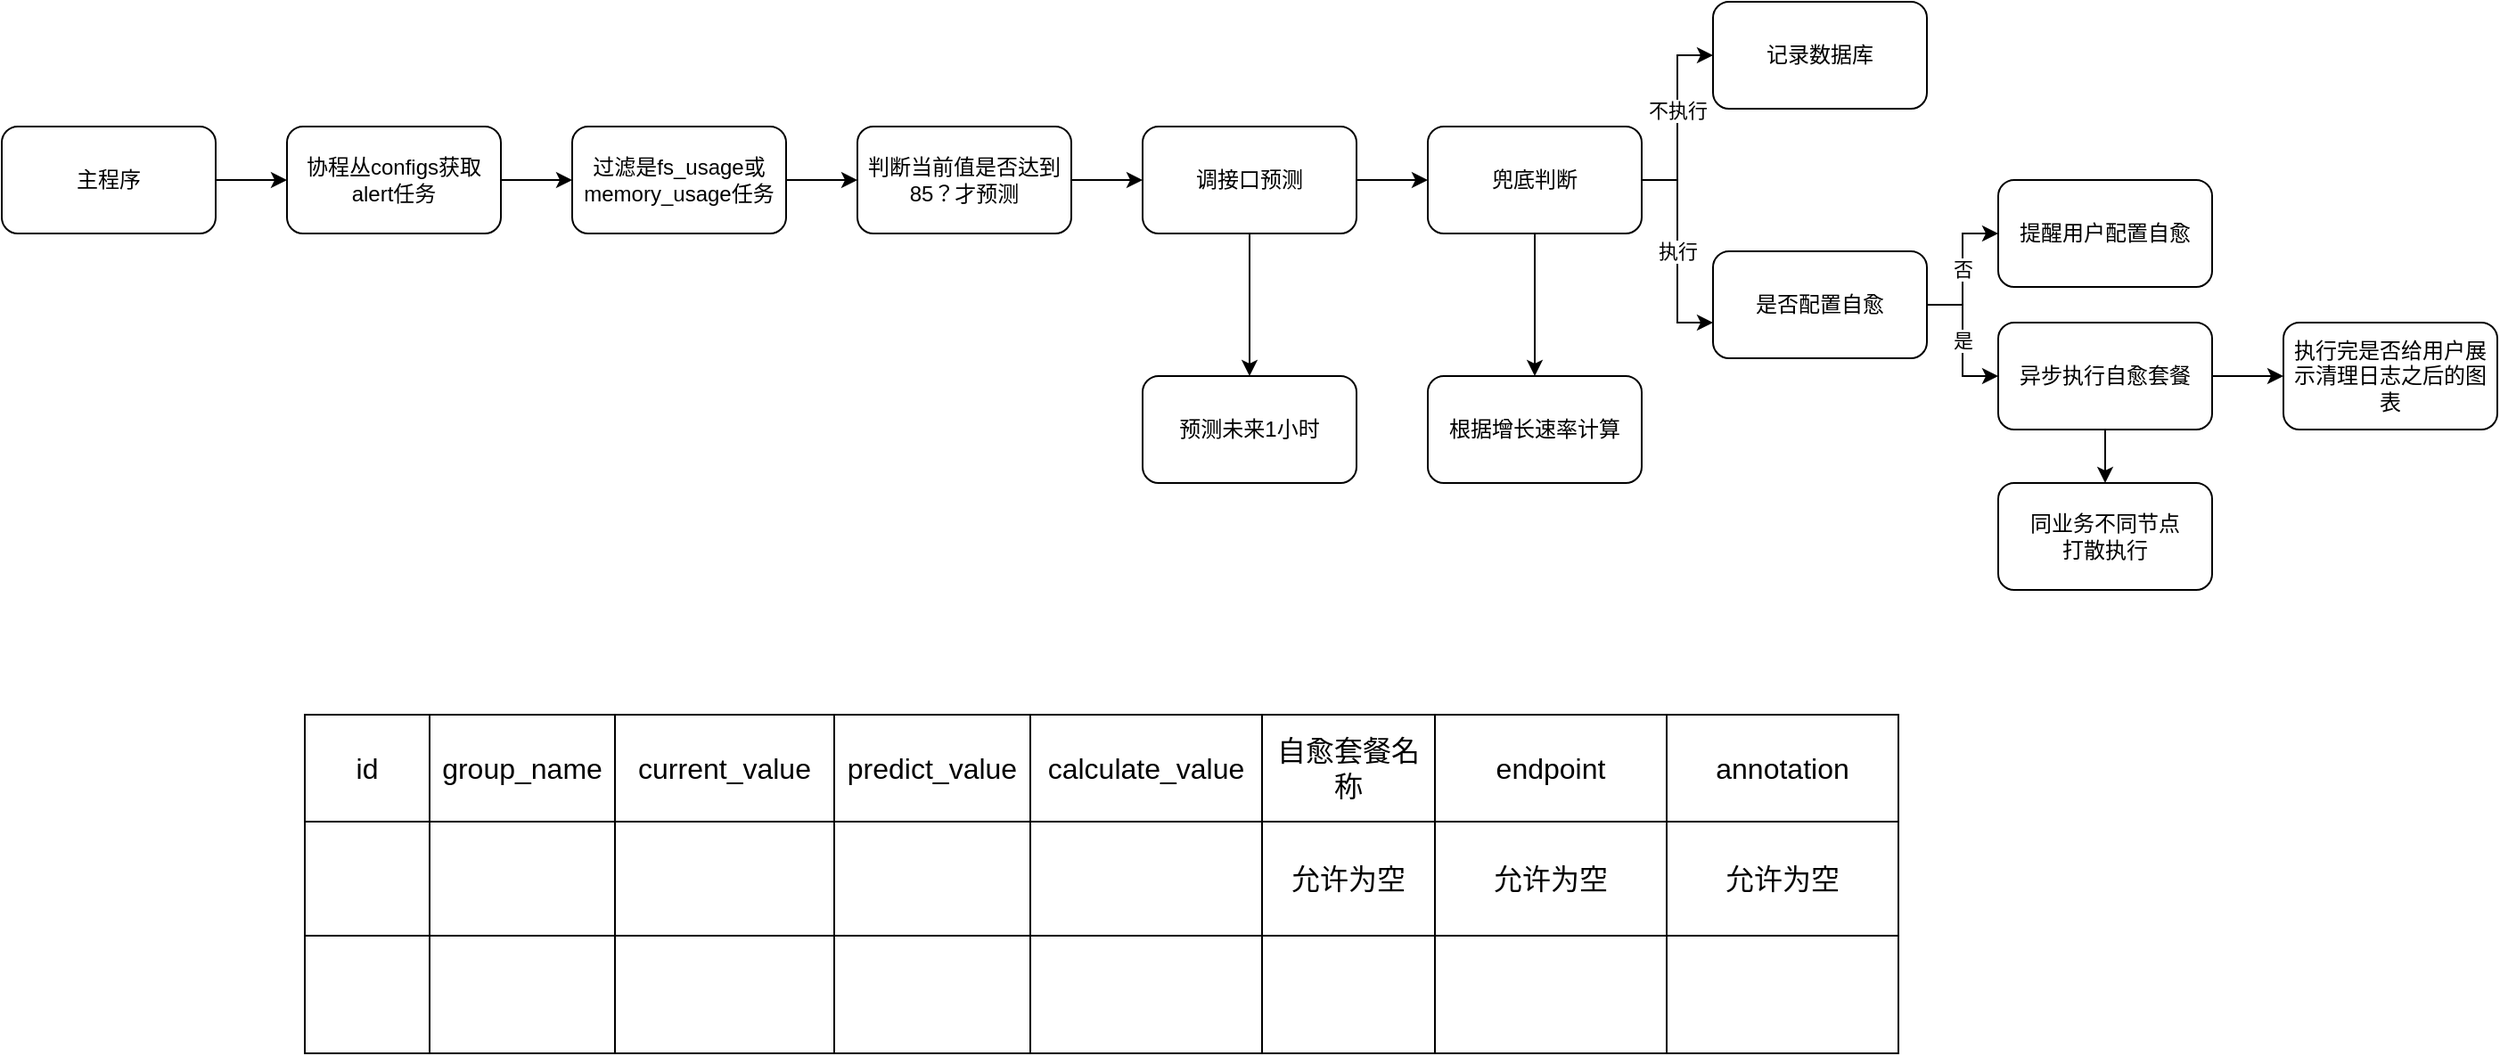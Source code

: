 <mxfile version="21.1.8" type="github">
  <diagram name="第 1 页" id="MnmHD803rKsfR9xc3XTJ">
    <mxGraphModel dx="823" dy="544" grid="1" gridSize="10" guides="1" tooltips="1" connect="1" arrows="1" fold="1" page="1" pageScale="1" pageWidth="1169" pageHeight="827" math="0" shadow="0">
      <root>
        <mxCell id="0" />
        <mxCell id="1" parent="0" />
        <mxCell id="v8tQxLyjqCWv_DASYLoC-5" value="" style="edgeStyle=orthogonalEdgeStyle;rounded=0;orthogonalLoop=1;jettySize=auto;html=1;" edge="1" parent="1" source="v8tQxLyjqCWv_DASYLoC-2" target="v8tQxLyjqCWv_DASYLoC-4">
          <mxGeometry relative="1" as="geometry" />
        </mxCell>
        <mxCell id="v8tQxLyjqCWv_DASYLoC-2" value="主程序" style="rounded=1;whiteSpace=wrap;html=1;" vertex="1" parent="1">
          <mxGeometry x="80" y="250" width="120" height="60" as="geometry" />
        </mxCell>
        <mxCell id="v8tQxLyjqCWv_DASYLoC-7" value="" style="edgeStyle=orthogonalEdgeStyle;rounded=0;orthogonalLoop=1;jettySize=auto;html=1;" edge="1" parent="1" source="v8tQxLyjqCWv_DASYLoC-4" target="v8tQxLyjqCWv_DASYLoC-6">
          <mxGeometry relative="1" as="geometry" />
        </mxCell>
        <mxCell id="v8tQxLyjqCWv_DASYLoC-4" value="协程丛configs获取alert任务" style="rounded=1;whiteSpace=wrap;html=1;" vertex="1" parent="1">
          <mxGeometry x="240" y="250" width="120" height="60" as="geometry" />
        </mxCell>
        <mxCell id="v8tQxLyjqCWv_DASYLoC-13" value="" style="edgeStyle=orthogonalEdgeStyle;rounded=0;orthogonalLoop=1;jettySize=auto;html=1;" edge="1" parent="1" source="v8tQxLyjqCWv_DASYLoC-6" target="v8tQxLyjqCWv_DASYLoC-12">
          <mxGeometry relative="1" as="geometry" />
        </mxCell>
        <mxCell id="v8tQxLyjqCWv_DASYLoC-6" value="过滤是fs_usage或memory_usage任务" style="whiteSpace=wrap;html=1;rounded=1;" vertex="1" parent="1">
          <mxGeometry x="400" y="250" width="120" height="60" as="geometry" />
        </mxCell>
        <mxCell id="v8tQxLyjqCWv_DASYLoC-19" value="" style="edgeStyle=orthogonalEdgeStyle;rounded=0;orthogonalLoop=1;jettySize=auto;html=1;" edge="1" parent="1" source="v8tQxLyjqCWv_DASYLoC-8" target="v8tQxLyjqCWv_DASYLoC-17">
          <mxGeometry relative="1" as="geometry" />
        </mxCell>
        <mxCell id="v8tQxLyjqCWv_DASYLoC-133" value="" style="edgeStyle=orthogonalEdgeStyle;rounded=0;orthogonalLoop=1;jettySize=auto;html=1;" edge="1" parent="1" source="v8tQxLyjqCWv_DASYLoC-8" target="v8tQxLyjqCWv_DASYLoC-132">
          <mxGeometry relative="1" as="geometry" />
        </mxCell>
        <mxCell id="v8tQxLyjqCWv_DASYLoC-8" value="调接口预测" style="rounded=1;whiteSpace=wrap;html=1;" vertex="1" parent="1">
          <mxGeometry x="720" y="250" width="120" height="60" as="geometry" />
        </mxCell>
        <mxCell id="v8tQxLyjqCWv_DASYLoC-14" value="" style="edgeStyle=orthogonalEdgeStyle;rounded=0;orthogonalLoop=1;jettySize=auto;html=1;" edge="1" parent="1" source="v8tQxLyjqCWv_DASYLoC-12" target="v8tQxLyjqCWv_DASYLoC-8">
          <mxGeometry relative="1" as="geometry" />
        </mxCell>
        <mxCell id="v8tQxLyjqCWv_DASYLoC-12" value="判断当前值是否达到85？才预测" style="rounded=1;whiteSpace=wrap;html=1;" vertex="1" parent="1">
          <mxGeometry x="560" y="250" width="120" height="60" as="geometry" />
        </mxCell>
        <mxCell id="v8tQxLyjqCWv_DASYLoC-22" style="edgeStyle=orthogonalEdgeStyle;rounded=0;orthogonalLoop=1;jettySize=auto;html=1;entryX=0;entryY=0.5;entryDx=0;entryDy=0;" edge="1" parent="1" source="v8tQxLyjqCWv_DASYLoC-17" target="v8tQxLyjqCWv_DASYLoC-20">
          <mxGeometry relative="1" as="geometry" />
        </mxCell>
        <mxCell id="v8tQxLyjqCWv_DASYLoC-24" value="不执行" style="edgeLabel;html=1;align=center;verticalAlign=middle;resizable=0;points=[];" vertex="1" connectable="0" parent="v8tQxLyjqCWv_DASYLoC-22">
          <mxGeometry x="0.077" relative="1" as="geometry">
            <mxPoint as="offset" />
          </mxGeometry>
        </mxCell>
        <mxCell id="v8tQxLyjqCWv_DASYLoC-23" value="执行" style="edgeStyle=orthogonalEdgeStyle;rounded=0;orthogonalLoop=1;jettySize=auto;html=1;exitX=1;exitY=0.5;exitDx=0;exitDy=0;entryX=0;entryY=0.667;entryDx=0;entryDy=0;entryPerimeter=0;" edge="1" parent="1" source="v8tQxLyjqCWv_DASYLoC-17" target="v8tQxLyjqCWv_DASYLoC-21">
          <mxGeometry relative="1" as="geometry" />
        </mxCell>
        <mxCell id="v8tQxLyjqCWv_DASYLoC-26" value="" style="edgeStyle=orthogonalEdgeStyle;rounded=0;orthogonalLoop=1;jettySize=auto;html=1;" edge="1" parent="1" source="v8tQxLyjqCWv_DASYLoC-17" target="v8tQxLyjqCWv_DASYLoC-25">
          <mxGeometry relative="1" as="geometry" />
        </mxCell>
        <mxCell id="v8tQxLyjqCWv_DASYLoC-17" value="兜底判断" style="rounded=1;whiteSpace=wrap;html=1;" vertex="1" parent="1">
          <mxGeometry x="880" y="250" width="120" height="60" as="geometry" />
        </mxCell>
        <mxCell id="v8tQxLyjqCWv_DASYLoC-20" value="记录数据库" style="rounded=1;whiteSpace=wrap;html=1;" vertex="1" parent="1">
          <mxGeometry x="1040" y="180" width="120" height="60" as="geometry" />
        </mxCell>
        <mxCell id="v8tQxLyjqCWv_DASYLoC-29" value="否" style="edgeStyle=orthogonalEdgeStyle;rounded=0;orthogonalLoop=1;jettySize=auto;html=1;exitX=1;exitY=0.5;exitDx=0;exitDy=0;entryX=0;entryY=0.5;entryDx=0;entryDy=0;" edge="1" parent="1" source="v8tQxLyjqCWv_DASYLoC-21" target="v8tQxLyjqCWv_DASYLoC-27">
          <mxGeometry relative="1" as="geometry" />
        </mxCell>
        <mxCell id="v8tQxLyjqCWv_DASYLoC-30" value="是" style="edgeStyle=orthogonalEdgeStyle;rounded=0;orthogonalLoop=1;jettySize=auto;html=1;exitX=1;exitY=0.5;exitDx=0;exitDy=0;entryX=0;entryY=0.5;entryDx=0;entryDy=0;" edge="1" parent="1" source="v8tQxLyjqCWv_DASYLoC-21" target="v8tQxLyjqCWv_DASYLoC-28">
          <mxGeometry relative="1" as="geometry" />
        </mxCell>
        <mxCell id="v8tQxLyjqCWv_DASYLoC-21" value="是否配置自愈" style="rounded=1;whiteSpace=wrap;html=1;" vertex="1" parent="1">
          <mxGeometry x="1040" y="320" width="120" height="60" as="geometry" />
        </mxCell>
        <mxCell id="v8tQxLyjqCWv_DASYLoC-25" value="根据增长速率计算" style="whiteSpace=wrap;html=1;rounded=1;" vertex="1" parent="1">
          <mxGeometry x="880" y="390" width="120" height="60" as="geometry" />
        </mxCell>
        <mxCell id="v8tQxLyjqCWv_DASYLoC-27" value="提醒用户配置自愈" style="rounded=1;whiteSpace=wrap;html=1;" vertex="1" parent="1">
          <mxGeometry x="1200" y="280" width="120" height="60" as="geometry" />
        </mxCell>
        <mxCell id="v8tQxLyjqCWv_DASYLoC-32" value="" style="edgeStyle=orthogonalEdgeStyle;rounded=0;orthogonalLoop=1;jettySize=auto;html=1;" edge="1" parent="1" source="v8tQxLyjqCWv_DASYLoC-28" target="v8tQxLyjqCWv_DASYLoC-31">
          <mxGeometry relative="1" as="geometry" />
        </mxCell>
        <mxCell id="v8tQxLyjqCWv_DASYLoC-135" value="" style="edgeStyle=orthogonalEdgeStyle;rounded=0;orthogonalLoop=1;jettySize=auto;html=1;" edge="1" parent="1" source="v8tQxLyjqCWv_DASYLoC-28" target="v8tQxLyjqCWv_DASYLoC-134">
          <mxGeometry relative="1" as="geometry" />
        </mxCell>
        <mxCell id="v8tQxLyjqCWv_DASYLoC-28" value="异步执行自愈套餐" style="rounded=1;whiteSpace=wrap;html=1;" vertex="1" parent="1">
          <mxGeometry x="1200" y="360" width="120" height="60" as="geometry" />
        </mxCell>
        <mxCell id="v8tQxLyjqCWv_DASYLoC-31" value="同业务不同节点&lt;br&gt;打散执行" style="rounded=1;whiteSpace=wrap;html=1;" vertex="1" parent="1">
          <mxGeometry x="1200" y="450" width="120" height="60" as="geometry" />
        </mxCell>
        <mxCell id="v8tQxLyjqCWv_DASYLoC-46" value="" style="shape=table;startSize=0;container=1;collapsible=0;childLayout=tableLayout;fontSize=16;" vertex="1" parent="1">
          <mxGeometry x="250" y="580" width="894" height="190" as="geometry" />
        </mxCell>
        <mxCell id="v8tQxLyjqCWv_DASYLoC-47" value="" style="shape=tableRow;horizontal=0;startSize=0;swimlaneHead=0;swimlaneBody=0;strokeColor=inherit;top=0;left=0;bottom=0;right=0;collapsible=0;dropTarget=0;fillColor=none;points=[[0,0.5],[1,0.5]];portConstraint=eastwest;fontSize=16;" vertex="1" parent="v8tQxLyjqCWv_DASYLoC-46">
          <mxGeometry width="894" height="60" as="geometry" />
        </mxCell>
        <mxCell id="v8tQxLyjqCWv_DASYLoC-48" value="id" style="shape=partialRectangle;html=1;whiteSpace=wrap;connectable=0;strokeColor=inherit;overflow=hidden;fillColor=none;top=0;left=0;bottom=0;right=0;pointerEvents=1;fontSize=16;" vertex="1" parent="v8tQxLyjqCWv_DASYLoC-47">
          <mxGeometry width="70" height="60" as="geometry">
            <mxRectangle width="70" height="60" as="alternateBounds" />
          </mxGeometry>
        </mxCell>
        <mxCell id="v8tQxLyjqCWv_DASYLoC-129" value="group_name" style="shape=partialRectangle;html=1;whiteSpace=wrap;connectable=0;strokeColor=inherit;overflow=hidden;fillColor=none;top=0;left=0;bottom=0;right=0;pointerEvents=1;fontSize=16;" vertex="1" parent="v8tQxLyjqCWv_DASYLoC-47">
          <mxGeometry x="70" width="104" height="60" as="geometry">
            <mxRectangle width="104" height="60" as="alternateBounds" />
          </mxGeometry>
        </mxCell>
        <mxCell id="v8tQxLyjqCWv_DASYLoC-126" value="current_value" style="shape=partialRectangle;html=1;whiteSpace=wrap;connectable=0;strokeColor=inherit;overflow=hidden;fillColor=none;top=0;left=0;bottom=0;right=0;pointerEvents=1;fontSize=16;" vertex="1" parent="v8tQxLyjqCWv_DASYLoC-47">
          <mxGeometry x="174" width="123" height="60" as="geometry">
            <mxRectangle width="123" height="60" as="alternateBounds" />
          </mxGeometry>
        </mxCell>
        <mxCell id="v8tQxLyjqCWv_DASYLoC-49" value="predict_value" style="shape=partialRectangle;html=1;whiteSpace=wrap;connectable=0;strokeColor=inherit;overflow=hidden;fillColor=none;top=0;left=0;bottom=0;right=0;pointerEvents=1;fontSize=16;" vertex="1" parent="v8tQxLyjqCWv_DASYLoC-47">
          <mxGeometry x="297" width="110" height="60" as="geometry">
            <mxRectangle width="110" height="60" as="alternateBounds" />
          </mxGeometry>
        </mxCell>
        <mxCell id="v8tQxLyjqCWv_DASYLoC-50" value="calculate_value" style="shape=partialRectangle;html=1;whiteSpace=wrap;connectable=0;strokeColor=inherit;overflow=hidden;fillColor=none;top=0;left=0;bottom=0;right=0;pointerEvents=1;fontSize=16;" vertex="1" parent="v8tQxLyjqCWv_DASYLoC-47">
          <mxGeometry x="407" width="130" height="60" as="geometry">
            <mxRectangle width="130" height="60" as="alternateBounds" />
          </mxGeometry>
        </mxCell>
        <mxCell id="v8tQxLyjqCWv_DASYLoC-117" value="自愈套餐名称" style="shape=partialRectangle;html=1;whiteSpace=wrap;connectable=0;strokeColor=inherit;overflow=hidden;fillColor=none;top=0;left=0;bottom=0;right=0;pointerEvents=1;fontSize=16;" vertex="1" parent="v8tQxLyjqCWv_DASYLoC-47">
          <mxGeometry x="537" width="97" height="60" as="geometry">
            <mxRectangle width="97" height="60" as="alternateBounds" />
          </mxGeometry>
        </mxCell>
        <mxCell id="v8tQxLyjqCWv_DASYLoC-120" value="endpoint" style="shape=partialRectangle;html=1;whiteSpace=wrap;connectable=0;strokeColor=inherit;overflow=hidden;fillColor=none;top=0;left=0;bottom=0;right=0;pointerEvents=1;fontSize=16;" vertex="1" parent="v8tQxLyjqCWv_DASYLoC-47">
          <mxGeometry x="634" width="130" height="60" as="geometry">
            <mxRectangle width="130" height="60" as="alternateBounds" />
          </mxGeometry>
        </mxCell>
        <mxCell id="v8tQxLyjqCWv_DASYLoC-123" value="annotation" style="shape=partialRectangle;html=1;whiteSpace=wrap;connectable=0;strokeColor=inherit;overflow=hidden;fillColor=none;top=0;left=0;bottom=0;right=0;pointerEvents=1;fontSize=16;" vertex="1" parent="v8tQxLyjqCWv_DASYLoC-47">
          <mxGeometry x="764" width="130" height="60" as="geometry">
            <mxRectangle width="130" height="60" as="alternateBounds" />
          </mxGeometry>
        </mxCell>
        <mxCell id="v8tQxLyjqCWv_DASYLoC-51" value="" style="shape=tableRow;horizontal=0;startSize=0;swimlaneHead=0;swimlaneBody=0;strokeColor=inherit;top=0;left=0;bottom=0;right=0;collapsible=0;dropTarget=0;fillColor=none;points=[[0,0.5],[1,0.5]];portConstraint=eastwest;fontSize=16;" vertex="1" parent="v8tQxLyjqCWv_DASYLoC-46">
          <mxGeometry y="60" width="894" height="64" as="geometry" />
        </mxCell>
        <mxCell id="v8tQxLyjqCWv_DASYLoC-52" value="" style="shape=partialRectangle;html=1;whiteSpace=wrap;connectable=0;strokeColor=inherit;overflow=hidden;fillColor=none;top=0;left=0;bottom=0;right=0;pointerEvents=1;fontSize=16;" vertex="1" parent="v8tQxLyjqCWv_DASYLoC-51">
          <mxGeometry width="70" height="64" as="geometry">
            <mxRectangle width="70" height="64" as="alternateBounds" />
          </mxGeometry>
        </mxCell>
        <mxCell id="v8tQxLyjqCWv_DASYLoC-130" style="shape=partialRectangle;html=1;whiteSpace=wrap;connectable=0;strokeColor=inherit;overflow=hidden;fillColor=none;top=0;left=0;bottom=0;right=0;pointerEvents=1;fontSize=16;" vertex="1" parent="v8tQxLyjqCWv_DASYLoC-51">
          <mxGeometry x="70" width="104" height="64" as="geometry">
            <mxRectangle width="104" height="64" as="alternateBounds" />
          </mxGeometry>
        </mxCell>
        <mxCell id="v8tQxLyjqCWv_DASYLoC-127" style="shape=partialRectangle;html=1;whiteSpace=wrap;connectable=0;strokeColor=inherit;overflow=hidden;fillColor=none;top=0;left=0;bottom=0;right=0;pointerEvents=1;fontSize=16;" vertex="1" parent="v8tQxLyjqCWv_DASYLoC-51">
          <mxGeometry x="174" width="123" height="64" as="geometry">
            <mxRectangle width="123" height="64" as="alternateBounds" />
          </mxGeometry>
        </mxCell>
        <mxCell id="v8tQxLyjqCWv_DASYLoC-53" value="" style="shape=partialRectangle;html=1;whiteSpace=wrap;connectable=0;strokeColor=inherit;overflow=hidden;fillColor=none;top=0;left=0;bottom=0;right=0;pointerEvents=1;fontSize=16;" vertex="1" parent="v8tQxLyjqCWv_DASYLoC-51">
          <mxGeometry x="297" width="110" height="64" as="geometry">
            <mxRectangle width="110" height="64" as="alternateBounds" />
          </mxGeometry>
        </mxCell>
        <mxCell id="v8tQxLyjqCWv_DASYLoC-54" value="" style="shape=partialRectangle;html=1;whiteSpace=wrap;connectable=0;strokeColor=inherit;overflow=hidden;fillColor=none;top=0;left=0;bottom=0;right=0;pointerEvents=1;fontSize=16;" vertex="1" parent="v8tQxLyjqCWv_DASYLoC-51">
          <mxGeometry x="407" width="130" height="64" as="geometry">
            <mxRectangle width="130" height="64" as="alternateBounds" />
          </mxGeometry>
        </mxCell>
        <mxCell id="v8tQxLyjqCWv_DASYLoC-118" value="允许为空" style="shape=partialRectangle;html=1;whiteSpace=wrap;connectable=0;strokeColor=inherit;overflow=hidden;fillColor=none;top=0;left=0;bottom=0;right=0;pointerEvents=1;fontSize=16;" vertex="1" parent="v8tQxLyjqCWv_DASYLoC-51">
          <mxGeometry x="537" width="97" height="64" as="geometry">
            <mxRectangle width="97" height="64" as="alternateBounds" />
          </mxGeometry>
        </mxCell>
        <mxCell id="v8tQxLyjqCWv_DASYLoC-121" value="允许为空" style="shape=partialRectangle;html=1;whiteSpace=wrap;connectable=0;strokeColor=inherit;overflow=hidden;fillColor=none;top=0;left=0;bottom=0;right=0;pointerEvents=1;fontSize=16;" vertex="1" parent="v8tQxLyjqCWv_DASYLoC-51">
          <mxGeometry x="634" width="130" height="64" as="geometry">
            <mxRectangle width="130" height="64" as="alternateBounds" />
          </mxGeometry>
        </mxCell>
        <mxCell id="v8tQxLyjqCWv_DASYLoC-124" value="允许为空" style="shape=partialRectangle;html=1;whiteSpace=wrap;connectable=0;strokeColor=inherit;overflow=hidden;fillColor=none;top=0;left=0;bottom=0;right=0;pointerEvents=1;fontSize=16;" vertex="1" parent="v8tQxLyjqCWv_DASYLoC-51">
          <mxGeometry x="764" width="130" height="64" as="geometry">
            <mxRectangle width="130" height="64" as="alternateBounds" />
          </mxGeometry>
        </mxCell>
        <mxCell id="v8tQxLyjqCWv_DASYLoC-55" value="" style="shape=tableRow;horizontal=0;startSize=0;swimlaneHead=0;swimlaneBody=0;strokeColor=inherit;top=0;left=0;bottom=0;right=0;collapsible=0;dropTarget=0;fillColor=none;points=[[0,0.5],[1,0.5]];portConstraint=eastwest;fontSize=16;" vertex="1" parent="v8tQxLyjqCWv_DASYLoC-46">
          <mxGeometry y="124" width="894" height="66" as="geometry" />
        </mxCell>
        <mxCell id="v8tQxLyjqCWv_DASYLoC-56" value="" style="shape=partialRectangle;html=1;whiteSpace=wrap;connectable=0;strokeColor=inherit;overflow=hidden;fillColor=none;top=0;left=0;bottom=0;right=0;pointerEvents=1;fontSize=16;" vertex="1" parent="v8tQxLyjqCWv_DASYLoC-55">
          <mxGeometry width="70" height="66" as="geometry">
            <mxRectangle width="70" height="66" as="alternateBounds" />
          </mxGeometry>
        </mxCell>
        <mxCell id="v8tQxLyjqCWv_DASYLoC-131" style="shape=partialRectangle;html=1;whiteSpace=wrap;connectable=0;strokeColor=inherit;overflow=hidden;fillColor=none;top=0;left=0;bottom=0;right=0;pointerEvents=1;fontSize=16;" vertex="1" parent="v8tQxLyjqCWv_DASYLoC-55">
          <mxGeometry x="70" width="104" height="66" as="geometry">
            <mxRectangle width="104" height="66" as="alternateBounds" />
          </mxGeometry>
        </mxCell>
        <mxCell id="v8tQxLyjqCWv_DASYLoC-128" style="shape=partialRectangle;html=1;whiteSpace=wrap;connectable=0;strokeColor=inherit;overflow=hidden;fillColor=none;top=0;left=0;bottom=0;right=0;pointerEvents=1;fontSize=16;" vertex="1" parent="v8tQxLyjqCWv_DASYLoC-55">
          <mxGeometry x="174" width="123" height="66" as="geometry">
            <mxRectangle width="123" height="66" as="alternateBounds" />
          </mxGeometry>
        </mxCell>
        <mxCell id="v8tQxLyjqCWv_DASYLoC-57" value="" style="shape=partialRectangle;html=1;whiteSpace=wrap;connectable=0;strokeColor=inherit;overflow=hidden;fillColor=none;top=0;left=0;bottom=0;right=0;pointerEvents=1;fontSize=16;" vertex="1" parent="v8tQxLyjqCWv_DASYLoC-55">
          <mxGeometry x="297" width="110" height="66" as="geometry">
            <mxRectangle width="110" height="66" as="alternateBounds" />
          </mxGeometry>
        </mxCell>
        <mxCell id="v8tQxLyjqCWv_DASYLoC-58" value="" style="shape=partialRectangle;html=1;whiteSpace=wrap;connectable=0;strokeColor=inherit;overflow=hidden;fillColor=none;top=0;left=0;bottom=0;right=0;pointerEvents=1;fontSize=16;" vertex="1" parent="v8tQxLyjqCWv_DASYLoC-55">
          <mxGeometry x="407" width="130" height="66" as="geometry">
            <mxRectangle width="130" height="66" as="alternateBounds" />
          </mxGeometry>
        </mxCell>
        <mxCell id="v8tQxLyjqCWv_DASYLoC-119" style="shape=partialRectangle;html=1;whiteSpace=wrap;connectable=0;strokeColor=inherit;overflow=hidden;fillColor=none;top=0;left=0;bottom=0;right=0;pointerEvents=1;fontSize=16;" vertex="1" parent="v8tQxLyjqCWv_DASYLoC-55">
          <mxGeometry x="537" width="97" height="66" as="geometry">
            <mxRectangle width="97" height="66" as="alternateBounds" />
          </mxGeometry>
        </mxCell>
        <mxCell id="v8tQxLyjqCWv_DASYLoC-122" style="shape=partialRectangle;html=1;whiteSpace=wrap;connectable=0;strokeColor=inherit;overflow=hidden;fillColor=none;top=0;left=0;bottom=0;right=0;pointerEvents=1;fontSize=16;" vertex="1" parent="v8tQxLyjqCWv_DASYLoC-55">
          <mxGeometry x="634" width="130" height="66" as="geometry">
            <mxRectangle width="130" height="66" as="alternateBounds" />
          </mxGeometry>
        </mxCell>
        <mxCell id="v8tQxLyjqCWv_DASYLoC-125" style="shape=partialRectangle;html=1;whiteSpace=wrap;connectable=0;strokeColor=inherit;overflow=hidden;fillColor=none;top=0;left=0;bottom=0;right=0;pointerEvents=1;fontSize=16;" vertex="1" parent="v8tQxLyjqCWv_DASYLoC-55">
          <mxGeometry x="764" width="130" height="66" as="geometry">
            <mxRectangle width="130" height="66" as="alternateBounds" />
          </mxGeometry>
        </mxCell>
        <mxCell id="v8tQxLyjqCWv_DASYLoC-132" value="预测未来1小时" style="whiteSpace=wrap;html=1;rounded=1;" vertex="1" parent="1">
          <mxGeometry x="720" y="390" width="120" height="60" as="geometry" />
        </mxCell>
        <mxCell id="v8tQxLyjqCWv_DASYLoC-134" value="执行完是否给用户展示清理日志之后的图表" style="whiteSpace=wrap;html=1;rounded=1;" vertex="1" parent="1">
          <mxGeometry x="1360" y="360" width="120" height="60" as="geometry" />
        </mxCell>
      </root>
    </mxGraphModel>
  </diagram>
</mxfile>
